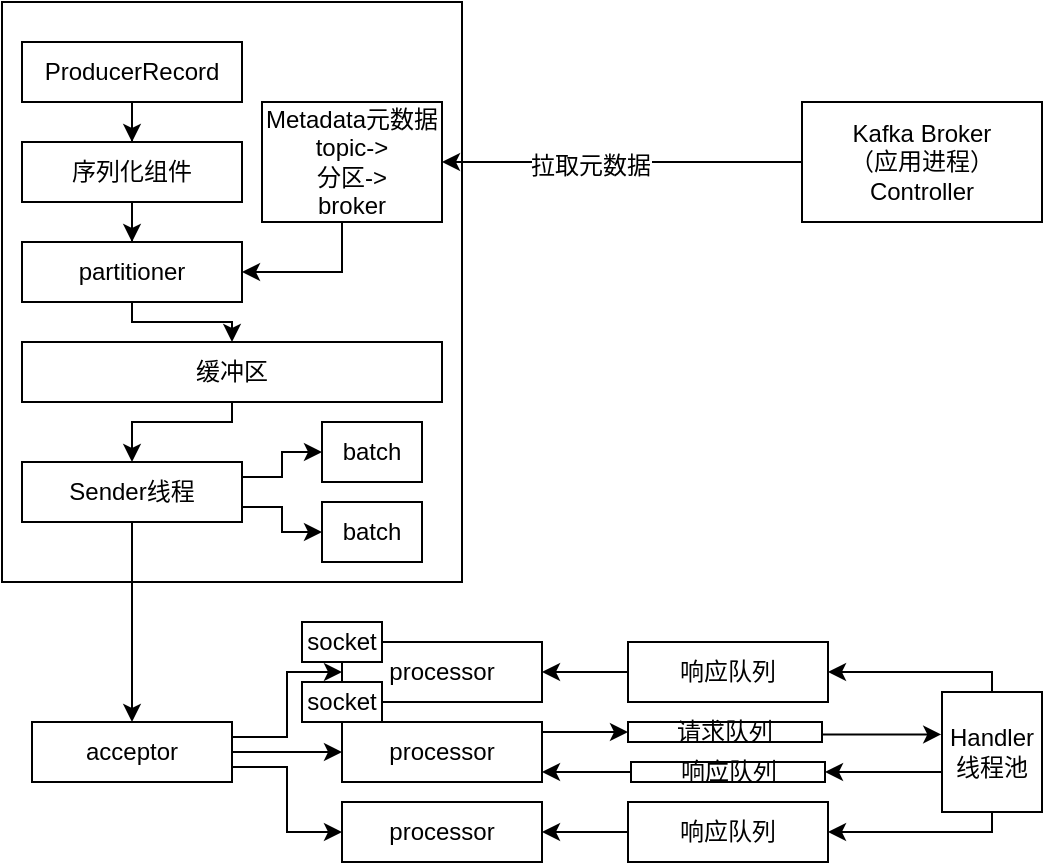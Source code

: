 <mxfile version="12.7.0" type="github">
  <diagram id="F9GoPBIL4Y2GwkQwNlgj" name="第 1 页">
    <mxGraphModel dx="1038" dy="548" grid="1" gridSize="10" guides="1" tooltips="1" connect="1" arrows="1" fold="1" page="1" pageScale="1" pageWidth="827" pageHeight="1169" math="0" shadow="0">
      <root>
        <mxCell id="0"/>
        <mxCell id="1" parent="0"/>
        <mxCell id="ZJF8en1MvVYXbwIb_WXR-1" value="" style="rounded=0;whiteSpace=wrap;html=1;" vertex="1" parent="1">
          <mxGeometry x="50" y="110" width="230" height="290" as="geometry"/>
        </mxCell>
        <mxCell id="ZJF8en1MvVYXbwIb_WXR-4" style="edgeStyle=orthogonalEdgeStyle;rounded=0;orthogonalLoop=1;jettySize=auto;html=1;entryX=0.5;entryY=0;entryDx=0;entryDy=0;" edge="1" parent="1" source="ZJF8en1MvVYXbwIb_WXR-2" target="ZJF8en1MvVYXbwIb_WXR-3">
          <mxGeometry relative="1" as="geometry"/>
        </mxCell>
        <mxCell id="ZJF8en1MvVYXbwIb_WXR-2" value="ProducerRecord" style="rounded=0;whiteSpace=wrap;html=1;" vertex="1" parent="1">
          <mxGeometry x="60" y="130" width="110" height="30" as="geometry"/>
        </mxCell>
        <mxCell id="ZJF8en1MvVYXbwIb_WXR-6" style="edgeStyle=orthogonalEdgeStyle;rounded=0;orthogonalLoop=1;jettySize=auto;html=1;entryX=0.5;entryY=0;entryDx=0;entryDy=0;" edge="1" parent="1" source="ZJF8en1MvVYXbwIb_WXR-3" target="ZJF8en1MvVYXbwIb_WXR-5">
          <mxGeometry relative="1" as="geometry"/>
        </mxCell>
        <mxCell id="ZJF8en1MvVYXbwIb_WXR-3" value="序列化组件" style="rounded=0;whiteSpace=wrap;html=1;" vertex="1" parent="1">
          <mxGeometry x="60" y="180" width="110" height="30" as="geometry"/>
        </mxCell>
        <mxCell id="ZJF8en1MvVYXbwIb_WXR-11" style="edgeStyle=orthogonalEdgeStyle;rounded=0;orthogonalLoop=1;jettySize=auto;html=1;entryX=0.5;entryY=0;entryDx=0;entryDy=0;" edge="1" parent="1" source="ZJF8en1MvVYXbwIb_WXR-5" target="ZJF8en1MvVYXbwIb_WXR-7">
          <mxGeometry relative="1" as="geometry">
            <Array as="points">
              <mxPoint x="115" y="270"/>
              <mxPoint x="165" y="270"/>
            </Array>
          </mxGeometry>
        </mxCell>
        <mxCell id="ZJF8en1MvVYXbwIb_WXR-5" value="partitioner" style="rounded=0;whiteSpace=wrap;html=1;" vertex="1" parent="1">
          <mxGeometry x="60" y="230" width="110" height="30" as="geometry"/>
        </mxCell>
        <mxCell id="ZJF8en1MvVYXbwIb_WXR-14" style="edgeStyle=orthogonalEdgeStyle;rounded=0;orthogonalLoop=1;jettySize=auto;html=1;exitX=0.5;exitY=1;exitDx=0;exitDy=0;entryX=0.5;entryY=0;entryDx=0;entryDy=0;" edge="1" parent="1" source="ZJF8en1MvVYXbwIb_WXR-7" target="ZJF8en1MvVYXbwIb_WXR-13">
          <mxGeometry relative="1" as="geometry">
            <Array as="points">
              <mxPoint x="165" y="320"/>
              <mxPoint x="115" y="320"/>
            </Array>
          </mxGeometry>
        </mxCell>
        <mxCell id="ZJF8en1MvVYXbwIb_WXR-7" value="缓冲区" style="rounded=0;whiteSpace=wrap;html=1;" vertex="1" parent="1">
          <mxGeometry x="60" y="280" width="210" height="30" as="geometry"/>
        </mxCell>
        <mxCell id="ZJF8en1MvVYXbwIb_WXR-9" style="edgeStyle=orthogonalEdgeStyle;rounded=0;orthogonalLoop=1;jettySize=auto;html=1;entryX=1;entryY=0.5;entryDx=0;entryDy=0;" edge="1" parent="1" source="ZJF8en1MvVYXbwIb_WXR-8" target="ZJF8en1MvVYXbwIb_WXR-5">
          <mxGeometry relative="1" as="geometry">
            <Array as="points">
              <mxPoint x="220" y="245"/>
            </Array>
          </mxGeometry>
        </mxCell>
        <mxCell id="ZJF8en1MvVYXbwIb_WXR-8" value="Metadata元数据&lt;br&gt;topic-&amp;gt;&lt;br&gt;分区-&amp;gt;&lt;br&gt;broker" style="rounded=0;whiteSpace=wrap;html=1;" vertex="1" parent="1">
          <mxGeometry x="180" y="160" width="90" height="60" as="geometry"/>
        </mxCell>
        <mxCell id="ZJF8en1MvVYXbwIb_WXR-17" style="edgeStyle=orthogonalEdgeStyle;rounded=0;orthogonalLoop=1;jettySize=auto;html=1;exitX=1;exitY=0.25;exitDx=0;exitDy=0;entryX=0;entryY=0.5;entryDx=0;entryDy=0;" edge="1" parent="1" source="ZJF8en1MvVYXbwIb_WXR-13" target="ZJF8en1MvVYXbwIb_WXR-15">
          <mxGeometry relative="1" as="geometry"/>
        </mxCell>
        <mxCell id="ZJF8en1MvVYXbwIb_WXR-18" style="edgeStyle=orthogonalEdgeStyle;rounded=0;orthogonalLoop=1;jettySize=auto;html=1;exitX=1;exitY=0.75;exitDx=0;exitDy=0;entryX=0;entryY=0.5;entryDx=0;entryDy=0;" edge="1" parent="1" source="ZJF8en1MvVYXbwIb_WXR-13" target="ZJF8en1MvVYXbwIb_WXR-16">
          <mxGeometry relative="1" as="geometry"/>
        </mxCell>
        <mxCell id="ZJF8en1MvVYXbwIb_WXR-26" style="edgeStyle=orthogonalEdgeStyle;rounded=0;orthogonalLoop=1;jettySize=auto;html=1;entryX=0.5;entryY=0;entryDx=0;entryDy=0;" edge="1" parent="1" source="ZJF8en1MvVYXbwIb_WXR-13" target="ZJF8en1MvVYXbwIb_WXR-22">
          <mxGeometry relative="1" as="geometry"/>
        </mxCell>
        <mxCell id="ZJF8en1MvVYXbwIb_WXR-13" value="Sender线程" style="rounded=0;whiteSpace=wrap;html=1;" vertex="1" parent="1">
          <mxGeometry x="60" y="340" width="110" height="30" as="geometry"/>
        </mxCell>
        <mxCell id="ZJF8en1MvVYXbwIb_WXR-15" value="batch" style="rounded=0;whiteSpace=wrap;html=1;" vertex="1" parent="1">
          <mxGeometry x="210" y="320" width="50" height="30" as="geometry"/>
        </mxCell>
        <mxCell id="ZJF8en1MvVYXbwIb_WXR-16" value="batch" style="rounded=0;whiteSpace=wrap;html=1;" vertex="1" parent="1">
          <mxGeometry x="210" y="360" width="50" height="30" as="geometry"/>
        </mxCell>
        <mxCell id="ZJF8en1MvVYXbwIb_WXR-20" style="edgeStyle=orthogonalEdgeStyle;rounded=0;orthogonalLoop=1;jettySize=auto;html=1;entryX=1;entryY=0.5;entryDx=0;entryDy=0;" edge="1" parent="1" source="ZJF8en1MvVYXbwIb_WXR-19" target="ZJF8en1MvVYXbwIb_WXR-8">
          <mxGeometry relative="1" as="geometry"/>
        </mxCell>
        <mxCell id="ZJF8en1MvVYXbwIb_WXR-21" value="拉取元数据" style="text;html=1;align=center;verticalAlign=middle;resizable=0;points=[];labelBackgroundColor=#ffffff;" vertex="1" connectable="0" parent="ZJF8en1MvVYXbwIb_WXR-20">
          <mxGeometry x="0.182" y="2" relative="1" as="geometry">
            <mxPoint as="offset"/>
          </mxGeometry>
        </mxCell>
        <mxCell id="ZJF8en1MvVYXbwIb_WXR-19" value="Kafka Broker&lt;br&gt;（应用进程）&lt;br&gt;Controller" style="rounded=0;whiteSpace=wrap;html=1;" vertex="1" parent="1">
          <mxGeometry x="450" y="160" width="120" height="60" as="geometry"/>
        </mxCell>
        <mxCell id="ZJF8en1MvVYXbwIb_WXR-27" style="edgeStyle=orthogonalEdgeStyle;rounded=0;orthogonalLoop=1;jettySize=auto;html=1;exitX=1;exitY=0.25;exitDx=0;exitDy=0;entryX=0;entryY=0.5;entryDx=0;entryDy=0;" edge="1" parent="1" source="ZJF8en1MvVYXbwIb_WXR-22" target="ZJF8en1MvVYXbwIb_WXR-23">
          <mxGeometry relative="1" as="geometry"/>
        </mxCell>
        <mxCell id="ZJF8en1MvVYXbwIb_WXR-28" style="edgeStyle=orthogonalEdgeStyle;rounded=0;orthogonalLoop=1;jettySize=auto;html=1;entryX=0;entryY=0.5;entryDx=0;entryDy=0;" edge="1" parent="1" source="ZJF8en1MvVYXbwIb_WXR-22" target="ZJF8en1MvVYXbwIb_WXR-24">
          <mxGeometry relative="1" as="geometry"/>
        </mxCell>
        <mxCell id="ZJF8en1MvVYXbwIb_WXR-29" style="edgeStyle=orthogonalEdgeStyle;rounded=0;orthogonalLoop=1;jettySize=auto;html=1;exitX=1;exitY=0.75;exitDx=0;exitDy=0;entryX=0;entryY=0.5;entryDx=0;entryDy=0;" edge="1" parent="1" source="ZJF8en1MvVYXbwIb_WXR-22" target="ZJF8en1MvVYXbwIb_WXR-25">
          <mxGeometry relative="1" as="geometry"/>
        </mxCell>
        <mxCell id="ZJF8en1MvVYXbwIb_WXR-22" value="acceptor" style="rounded=0;whiteSpace=wrap;html=1;" vertex="1" parent="1">
          <mxGeometry x="65" y="470" width="100" height="30" as="geometry"/>
        </mxCell>
        <mxCell id="ZJF8en1MvVYXbwIb_WXR-23" value="processor" style="rounded=0;whiteSpace=wrap;html=1;" vertex="1" parent="1">
          <mxGeometry x="220" y="430" width="100" height="30" as="geometry"/>
        </mxCell>
        <mxCell id="ZJF8en1MvVYXbwIb_WXR-33" style="edgeStyle=orthogonalEdgeStyle;rounded=0;orthogonalLoop=1;jettySize=auto;html=1;entryX=0;entryY=0.5;entryDx=0;entryDy=0;" edge="1" parent="1" source="ZJF8en1MvVYXbwIb_WXR-24" target="ZJF8en1MvVYXbwIb_WXR-32">
          <mxGeometry relative="1" as="geometry">
            <Array as="points">
              <mxPoint x="330" y="475"/>
              <mxPoint x="330" y="475"/>
            </Array>
          </mxGeometry>
        </mxCell>
        <mxCell id="ZJF8en1MvVYXbwIb_WXR-24" value="processor" style="rounded=0;whiteSpace=wrap;html=1;" vertex="1" parent="1">
          <mxGeometry x="220" y="470" width="100" height="30" as="geometry"/>
        </mxCell>
        <mxCell id="ZJF8en1MvVYXbwIb_WXR-25" value="processor" style="rounded=0;whiteSpace=wrap;html=1;" vertex="1" parent="1">
          <mxGeometry x="220" y="510" width="100" height="30" as="geometry"/>
        </mxCell>
        <mxCell id="ZJF8en1MvVYXbwIb_WXR-30" value="socket" style="rounded=0;whiteSpace=wrap;html=1;" vertex="1" parent="1">
          <mxGeometry x="200" y="420" width="40" height="20" as="geometry"/>
        </mxCell>
        <mxCell id="ZJF8en1MvVYXbwIb_WXR-31" value="socket" style="rounded=0;whiteSpace=wrap;html=1;" vertex="1" parent="1">
          <mxGeometry x="200" y="450" width="40" height="20" as="geometry"/>
        </mxCell>
        <mxCell id="ZJF8en1MvVYXbwIb_WXR-35" style="edgeStyle=orthogonalEdgeStyle;rounded=0;orthogonalLoop=1;jettySize=auto;html=1;entryX=-0.009;entryY=0.353;entryDx=0;entryDy=0;entryPerimeter=0;" edge="1" parent="1" source="ZJF8en1MvVYXbwIb_WXR-32" target="ZJF8en1MvVYXbwIb_WXR-34">
          <mxGeometry relative="1" as="geometry">
            <Array as="points">
              <mxPoint x="520" y="476"/>
            </Array>
          </mxGeometry>
        </mxCell>
        <mxCell id="ZJF8en1MvVYXbwIb_WXR-32" value="请求队列" style="rounded=0;whiteSpace=wrap;html=1;" vertex="1" parent="1">
          <mxGeometry x="363" y="470" width="97" height="10" as="geometry"/>
        </mxCell>
        <mxCell id="ZJF8en1MvVYXbwIb_WXR-40" style="edgeStyle=orthogonalEdgeStyle;rounded=0;orthogonalLoop=1;jettySize=auto;html=1;entryX=1;entryY=0.5;entryDx=0;entryDy=0;" edge="1" parent="1" source="ZJF8en1MvVYXbwIb_WXR-34" target="ZJF8en1MvVYXbwIb_WXR-36">
          <mxGeometry relative="1" as="geometry">
            <Array as="points">
              <mxPoint x="545" y="445"/>
            </Array>
          </mxGeometry>
        </mxCell>
        <mxCell id="ZJF8en1MvVYXbwIb_WXR-43" style="edgeStyle=orthogonalEdgeStyle;rounded=0;orthogonalLoop=1;jettySize=auto;html=1;entryX=1;entryY=0.5;entryDx=0;entryDy=0;" edge="1" parent="1" source="ZJF8en1MvVYXbwIb_WXR-34" target="ZJF8en1MvVYXbwIb_WXR-42">
          <mxGeometry relative="1" as="geometry">
            <Array as="points">
              <mxPoint x="545" y="525"/>
            </Array>
          </mxGeometry>
        </mxCell>
        <mxCell id="ZJF8en1MvVYXbwIb_WXR-48" style="edgeStyle=orthogonalEdgeStyle;rounded=0;orthogonalLoop=1;jettySize=auto;html=1;exitX=0;exitY=0.75;exitDx=0;exitDy=0;entryX=1;entryY=0.5;entryDx=0;entryDy=0;" edge="1" parent="1" source="ZJF8en1MvVYXbwIb_WXR-34" target="ZJF8en1MvVYXbwIb_WXR-45">
          <mxGeometry relative="1" as="geometry">
            <Array as="points">
              <mxPoint x="520" y="495"/>
            </Array>
          </mxGeometry>
        </mxCell>
        <mxCell id="ZJF8en1MvVYXbwIb_WXR-34" value="Handler线程池" style="rounded=0;whiteSpace=wrap;html=1;" vertex="1" parent="1">
          <mxGeometry x="520" y="455" width="50" height="60" as="geometry"/>
        </mxCell>
        <mxCell id="ZJF8en1MvVYXbwIb_WXR-41" style="edgeStyle=orthogonalEdgeStyle;rounded=0;orthogonalLoop=1;jettySize=auto;html=1;entryX=1;entryY=0.5;entryDx=0;entryDy=0;" edge="1" parent="1" source="ZJF8en1MvVYXbwIb_WXR-36" target="ZJF8en1MvVYXbwIb_WXR-23">
          <mxGeometry relative="1" as="geometry"/>
        </mxCell>
        <mxCell id="ZJF8en1MvVYXbwIb_WXR-36" value="响应队列" style="rounded=0;whiteSpace=wrap;html=1;" vertex="1" parent="1">
          <mxGeometry x="363" y="430" width="100" height="30" as="geometry"/>
        </mxCell>
        <mxCell id="ZJF8en1MvVYXbwIb_WXR-44" style="edgeStyle=orthogonalEdgeStyle;rounded=0;orthogonalLoop=1;jettySize=auto;html=1;entryX=1;entryY=0.5;entryDx=0;entryDy=0;" edge="1" parent="1" source="ZJF8en1MvVYXbwIb_WXR-42" target="ZJF8en1MvVYXbwIb_WXR-25">
          <mxGeometry relative="1" as="geometry"/>
        </mxCell>
        <mxCell id="ZJF8en1MvVYXbwIb_WXR-42" value="响应队列" style="rounded=0;whiteSpace=wrap;html=1;" vertex="1" parent="1">
          <mxGeometry x="363" y="510" width="100" height="30" as="geometry"/>
        </mxCell>
        <mxCell id="ZJF8en1MvVYXbwIb_WXR-47" style="edgeStyle=orthogonalEdgeStyle;rounded=0;orthogonalLoop=1;jettySize=auto;html=1;entryX=1;entryY=0.833;entryDx=0;entryDy=0;entryPerimeter=0;" edge="1" parent="1" source="ZJF8en1MvVYXbwIb_WXR-45" target="ZJF8en1MvVYXbwIb_WXR-24">
          <mxGeometry relative="1" as="geometry"/>
        </mxCell>
        <mxCell id="ZJF8en1MvVYXbwIb_WXR-45" value="响应队列" style="rounded=0;whiteSpace=wrap;html=1;" vertex="1" parent="1">
          <mxGeometry x="364.5" y="490" width="97" height="10" as="geometry"/>
        </mxCell>
      </root>
    </mxGraphModel>
  </diagram>
</mxfile>
